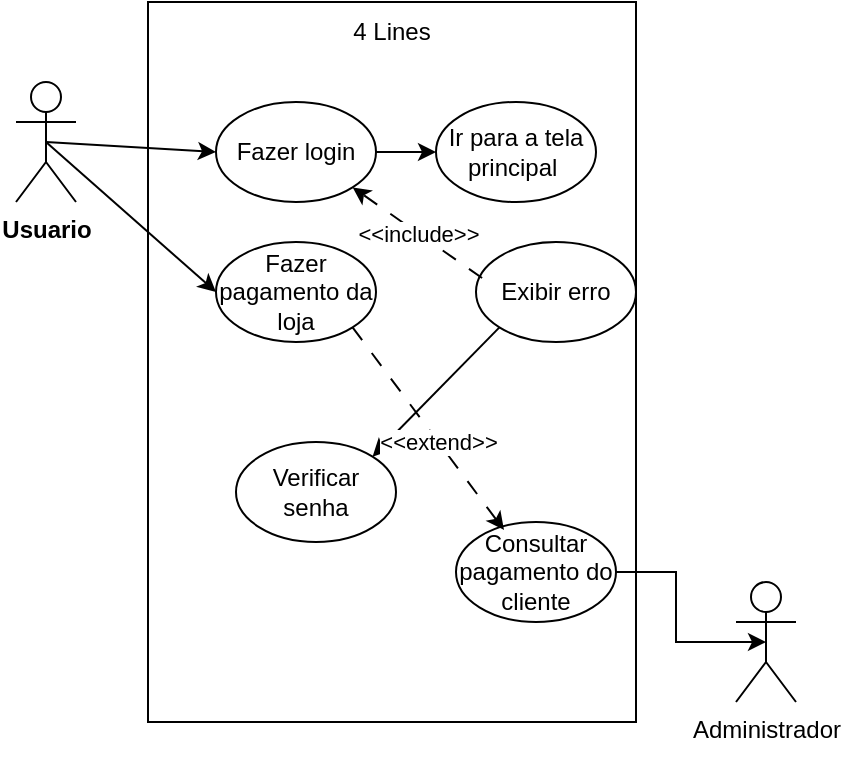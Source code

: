 <mxfile version="24.4.6" type="device">
  <diagram name="Página-1" id="JiH2iLI5IrNe-Wn_YRog">
    <mxGraphModel dx="880" dy="468" grid="1" gridSize="10" guides="1" tooltips="1" connect="1" arrows="1" fold="1" page="1" pageScale="1" pageWidth="827" pageHeight="1169" math="0" shadow="0">
      <root>
        <mxCell id="0" />
        <mxCell id="1" parent="0" />
        <mxCell id="DxOu5eZAwnezIb_pXTVH-2" value="Usuario&lt;div&gt;&lt;br&gt;&lt;/div&gt;" style="shape=umlActor;verticalLabelPosition=bottom;verticalAlign=top;html=1;outlineConnect=0;fontStyle=1" parent="1" vertex="1">
          <mxGeometry x="220" y="70" width="30" height="60" as="geometry" />
        </mxCell>
        <mxCell id="DxOu5eZAwnezIb_pXTVH-3" value="Administrador&lt;div&gt;&lt;br&gt;&lt;/div&gt;" style="shape=umlActor;verticalLabelPosition=bottom;verticalAlign=top;html=1;outlineConnect=0;" parent="1" vertex="1">
          <mxGeometry x="580" y="320" width="30" height="60" as="geometry" />
        </mxCell>
        <mxCell id="DxOu5eZAwnezIb_pXTVH-4" value="" style="rounded=0;whiteSpace=wrap;html=1;" parent="1" vertex="1">
          <mxGeometry x="286" y="30" width="244" height="360" as="geometry" />
        </mxCell>
        <mxCell id="DxOu5eZAwnezIb_pXTVH-5" value="4 Lines" style="text;html=1;align=center;verticalAlign=middle;whiteSpace=wrap;rounded=0;" parent="1" vertex="1">
          <mxGeometry x="378" y="30" width="60" height="30" as="geometry" />
        </mxCell>
        <mxCell id="0r0RorYQ6ZdoJDU4tbUm-3" value="" style="edgeStyle=orthogonalEdgeStyle;rounded=0;orthogonalLoop=1;jettySize=auto;html=1;" parent="1" source="DxOu5eZAwnezIb_pXTVH-10" target="DxOu5eZAwnezIb_pXTVH-18" edge="1">
          <mxGeometry relative="1" as="geometry" />
        </mxCell>
        <mxCell id="DxOu5eZAwnezIb_pXTVH-10" value="Fazer login" style="ellipse;whiteSpace=wrap;html=1;" parent="1" vertex="1">
          <mxGeometry x="320" y="80" width="80" height="50" as="geometry" />
        </mxCell>
        <mxCell id="DxOu5eZAwnezIb_pXTVH-11" value="Fazer pagamento da loja" style="ellipse;whiteSpace=wrap;html=1;" parent="1" vertex="1">
          <mxGeometry x="320" y="150" width="80" height="50" as="geometry" />
        </mxCell>
        <mxCell id="DxOu5eZAwnezIb_pXTVH-13" value="" style="endArrow=none;html=1;rounded=0;entryX=0;entryY=0.5;entryDx=0;entryDy=0;strokeColor=none;" parent="1" target="DxOu5eZAwnezIb_pXTVH-10" edge="1">
          <mxGeometry width="50" height="50" relative="1" as="geometry">
            <mxPoint x="240" y="105" as="sourcePoint" />
            <mxPoint x="410" y="210" as="targetPoint" />
          </mxGeometry>
        </mxCell>
        <mxCell id="DxOu5eZAwnezIb_pXTVH-15" value="Consultar pagamento do cliente" style="ellipse;whiteSpace=wrap;html=1;" parent="1" vertex="1">
          <mxGeometry x="440" y="290" width="80" height="50" as="geometry" />
        </mxCell>
        <mxCell id="DxOu5eZAwnezIb_pXTVH-18" value="Ir para a tela principal&amp;nbsp;" style="ellipse;whiteSpace=wrap;html=1;" parent="1" vertex="1">
          <mxGeometry x="430" y="80" width="80" height="50" as="geometry" />
        </mxCell>
        <mxCell id="DxOu5eZAwnezIb_pXTVH-20" value="Verificar senha" style="ellipse;whiteSpace=wrap;html=1;" parent="1" vertex="1">
          <mxGeometry x="330" y="250" width="80" height="50" as="geometry" />
        </mxCell>
        <mxCell id="DxOu5eZAwnezIb_pXTVH-22" value="Exibir erro" style="ellipse;whiteSpace=wrap;html=1;" parent="1" vertex="1">
          <mxGeometry x="450" y="150" width="80" height="50" as="geometry" />
        </mxCell>
        <mxCell id="DxOu5eZAwnezIb_pXTVH-23" value="" style="endArrow=classic;html=1;rounded=0;exitX=0.038;exitY=0.36;exitDx=0;exitDy=0;exitPerimeter=0;entryX=1;entryY=1;entryDx=0;entryDy=0;dashed=1;dashPattern=8 8;" parent="1" source="DxOu5eZAwnezIb_pXTVH-22" target="DxOu5eZAwnezIb_pXTVH-10" edge="1">
          <mxGeometry width="50" height="50" relative="1" as="geometry">
            <mxPoint x="410" y="170" as="sourcePoint" />
            <mxPoint x="460" y="120" as="targetPoint" />
            <Array as="points" />
          </mxGeometry>
        </mxCell>
        <mxCell id="0r0RorYQ6ZdoJDU4tbUm-8" value="&amp;lt;&amp;lt;include&amp;gt;&amp;gt;" style="edgeLabel;html=1;align=center;verticalAlign=middle;resizable=0;points=[];" parent="DxOu5eZAwnezIb_pXTVH-23" vertex="1" connectable="0">
          <mxGeometry x="-0.017" relative="1" as="geometry">
            <mxPoint as="offset" />
          </mxGeometry>
        </mxCell>
        <mxCell id="DxOu5eZAwnezIb_pXTVH-24" value="" style="endArrow=classic;html=1;rounded=0;entryX=1;entryY=0;entryDx=0;entryDy=0;exitX=0;exitY=1;exitDx=0;exitDy=0;" parent="1" source="DxOu5eZAwnezIb_pXTVH-22" target="DxOu5eZAwnezIb_pXTVH-20" edge="1">
          <mxGeometry width="50" height="50" relative="1" as="geometry">
            <mxPoint x="450" y="200" as="sourcePoint" />
            <mxPoint x="398" y="133" as="targetPoint" />
          </mxGeometry>
        </mxCell>
        <mxCell id="0r0RorYQ6ZdoJDU4tbUm-5" value="" style="endArrow=classic;html=1;rounded=0;entryX=0;entryY=0.5;entryDx=0;entryDy=0;exitX=0.5;exitY=0.5;exitDx=0;exitDy=0;exitPerimeter=0;" parent="1" source="DxOu5eZAwnezIb_pXTVH-2" target="DxOu5eZAwnezIb_pXTVH-10" edge="1">
          <mxGeometry width="50" height="50" relative="1" as="geometry">
            <mxPoint x="240" y="100" as="sourcePoint" />
            <mxPoint x="440" y="220" as="targetPoint" />
          </mxGeometry>
        </mxCell>
        <mxCell id="0r0RorYQ6ZdoJDU4tbUm-6" value="" style="endArrow=classic;html=1;rounded=0;entryX=0;entryY=0.5;entryDx=0;entryDy=0;exitX=0.5;exitY=0.5;exitDx=0;exitDy=0;exitPerimeter=0;" parent="1" source="DxOu5eZAwnezIb_pXTVH-2" target="DxOu5eZAwnezIb_pXTVH-11" edge="1">
          <mxGeometry width="50" height="50" relative="1" as="geometry">
            <mxPoint x="390" y="270" as="sourcePoint" />
            <mxPoint x="440" y="220" as="targetPoint" />
          </mxGeometry>
        </mxCell>
        <mxCell id="0r0RorYQ6ZdoJDU4tbUm-7" value="" style="endArrow=classic;html=1;rounded=0;exitX=1;exitY=1;exitDx=0;exitDy=0;entryX=0.3;entryY=0.08;entryDx=0;entryDy=0;dashed=1;dashPattern=8 8;entryPerimeter=0;" parent="1" source="DxOu5eZAwnezIb_pXTVH-11" target="DxOu5eZAwnezIb_pXTVH-15" edge="1">
          <mxGeometry width="50" height="50" relative="1" as="geometry">
            <mxPoint x="475" y="255" as="sourcePoint" />
            <mxPoint x="410" y="210" as="targetPoint" />
            <Array as="points" />
          </mxGeometry>
        </mxCell>
        <mxCell id="0r0RorYQ6ZdoJDU4tbUm-9" value="&amp;lt;&amp;lt;extend&amp;gt;&amp;gt;" style="edgeLabel;html=1;align=center;verticalAlign=middle;resizable=0;points=[];" parent="0r0RorYQ6ZdoJDU4tbUm-7" vertex="1" connectable="0">
          <mxGeometry x="0.13" relative="1" as="geometry">
            <mxPoint as="offset" />
          </mxGeometry>
        </mxCell>
        <mxCell id="04nMaZxoIv7Eoea14YpL-1" style="edgeStyle=orthogonalEdgeStyle;rounded=0;orthogonalLoop=1;jettySize=auto;html=1;entryX=0.5;entryY=0.5;entryDx=0;entryDy=0;entryPerimeter=0;" edge="1" parent="1" source="DxOu5eZAwnezIb_pXTVH-15" target="DxOu5eZAwnezIb_pXTVH-3">
          <mxGeometry relative="1" as="geometry" />
        </mxCell>
      </root>
    </mxGraphModel>
  </diagram>
</mxfile>
